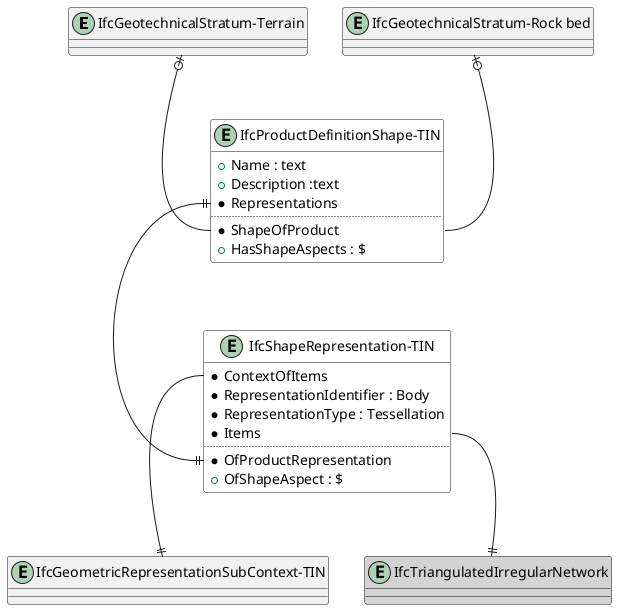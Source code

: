 ## IfcGeotechnicalStratum (Terrain or Rock bed) geometry representation: TIN


@startuml 

entity "IfcGeotechnicalStratum-Terrain"
entity "IfcGeotechnicalStratum-Rock bed"

entity "IfcGeometricRepresentationSubContext-TIN"

entity "IfcProductDefinitionShape-TIN" #white
{
  +Name : text
  +Description :text
  *Representations
  ..
  *ShapeOfProduct
  +HasShapeAspects : $
}

entity "IfcShapeRepresentation-TIN" #white
{
  *ContextOfItems
  *RepresentationIdentifier : Body
  *RepresentationType : Tessellation
  *Items
  ..
  *OfProductRepresentation
  +OfShapeAspect : $
}

entity IfcTriangulatedIrregularNetwork #lightgray


"IfcGeotechnicalStratum-Terrain" |o-- "IfcProductDefinitionShape-TIN::ShapeOfProduct"
"IfcGeotechnicalStratum-Rock bed" |o-- "IfcProductDefinitionShape-TIN::ShapeOfProduct"

"IfcProductDefinitionShape-TIN::Representations" ||--|| "IfcShapeRepresentation-TIN::OfProductRepresentation"

"IfcShapeRepresentation-TIN::Items"--||IfcTriangulatedIrregularNetwork

"IfcShapeRepresentation-TIN::ContextOfItems"--||"IfcGeometricRepresentationSubContext-TIN"


@enduml


